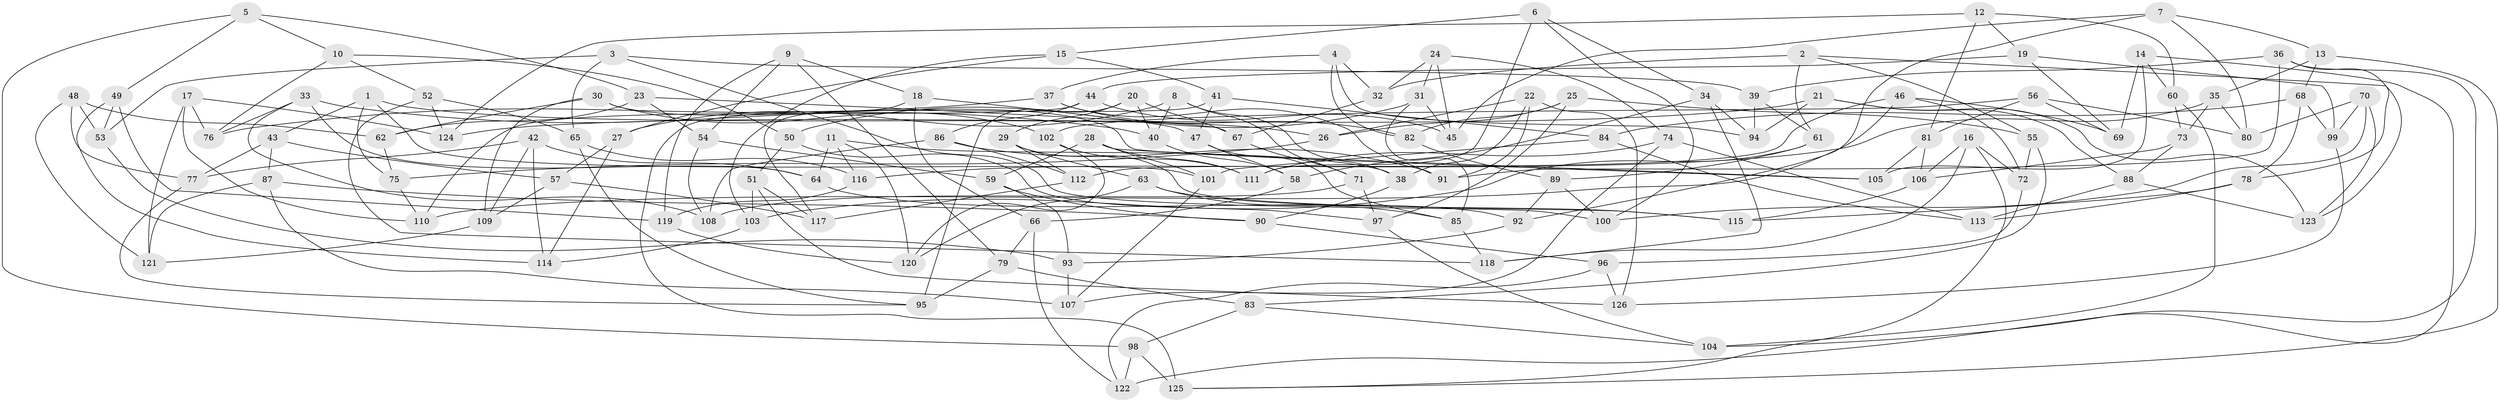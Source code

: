 // coarse degree distribution, {3: 0.14, 5: 0.18, 7: 0.1, 11: 0.04, 4: 0.38, 10: 0.04, 6: 0.02, 8: 0.08, 13: 0.02}
// Generated by graph-tools (version 1.1) at 2025/03/03/04/25 22:03:59]
// undirected, 126 vertices, 252 edges
graph export_dot {
graph [start="1"]
  node [color=gray90,style=filled];
  1;
  2;
  3;
  4;
  5;
  6;
  7;
  8;
  9;
  10;
  11;
  12;
  13;
  14;
  15;
  16;
  17;
  18;
  19;
  20;
  21;
  22;
  23;
  24;
  25;
  26;
  27;
  28;
  29;
  30;
  31;
  32;
  33;
  34;
  35;
  36;
  37;
  38;
  39;
  40;
  41;
  42;
  43;
  44;
  45;
  46;
  47;
  48;
  49;
  50;
  51;
  52;
  53;
  54;
  55;
  56;
  57;
  58;
  59;
  60;
  61;
  62;
  63;
  64;
  65;
  66;
  67;
  68;
  69;
  70;
  71;
  72;
  73;
  74;
  75;
  76;
  77;
  78;
  79;
  80;
  81;
  82;
  83;
  84;
  85;
  86;
  87;
  88;
  89;
  90;
  91;
  92;
  93;
  94;
  95;
  96;
  97;
  98;
  99;
  100;
  101;
  102;
  103;
  104;
  105;
  106;
  107;
  108;
  109;
  110;
  111;
  112;
  113;
  114;
  115;
  116;
  117;
  118;
  119;
  120;
  121;
  122;
  123;
  124;
  125;
  126;
  1 -- 26;
  1 -- 43;
  1 -- 101;
  1 -- 75;
  2 -- 55;
  2 -- 61;
  2 -- 32;
  2 -- 123;
  3 -- 65;
  3 -- 39;
  3 -- 100;
  3 -- 53;
  4 -- 82;
  4 -- 32;
  4 -- 37;
  4 -- 94;
  5 -- 10;
  5 -- 23;
  5 -- 98;
  5 -- 49;
  6 -- 100;
  6 -- 111;
  6 -- 34;
  6 -- 15;
  7 -- 45;
  7 -- 92;
  7 -- 13;
  7 -- 80;
  8 -- 40;
  8 -- 27;
  8 -- 71;
  8 -- 38;
  9 -- 54;
  9 -- 79;
  9 -- 18;
  9 -- 119;
  10 -- 52;
  10 -- 76;
  10 -- 50;
  11 -- 116;
  11 -- 120;
  11 -- 64;
  11 -- 38;
  12 -- 19;
  12 -- 124;
  12 -- 81;
  12 -- 60;
  13 -- 125;
  13 -- 68;
  13 -- 35;
  14 -- 122;
  14 -- 105;
  14 -- 60;
  14 -- 69;
  15 -- 27;
  15 -- 41;
  15 -- 103;
  16 -- 125;
  16 -- 118;
  16 -- 106;
  16 -- 72;
  17 -- 76;
  17 -- 124;
  17 -- 121;
  17 -- 110;
  18 -- 117;
  18 -- 47;
  18 -- 66;
  19 -- 99;
  19 -- 44;
  19 -- 69;
  20 -- 67;
  20 -- 29;
  20 -- 40;
  20 -- 95;
  21 -- 123;
  21 -- 124;
  21 -- 88;
  21 -- 94;
  22 -- 38;
  22 -- 91;
  22 -- 26;
  22 -- 126;
  23 -- 54;
  23 -- 67;
  23 -- 62;
  24 -- 31;
  24 -- 32;
  24 -- 45;
  24 -- 74;
  25 -- 97;
  25 -- 55;
  25 -- 82;
  25 -- 26;
  26 -- 75;
  27 -- 57;
  27 -- 114;
  28 -- 105;
  28 -- 111;
  28 -- 59;
  28 -- 101;
  29 -- 115;
  29 -- 63;
  29 -- 112;
  30 -- 105;
  30 -- 102;
  30 -- 109;
  30 -- 62;
  31 -- 50;
  31 -- 85;
  31 -- 45;
  32 -- 67;
  33 -- 64;
  33 -- 40;
  33 -- 108;
  33 -- 76;
  34 -- 94;
  34 -- 58;
  34 -- 118;
  35 -- 116;
  35 -- 80;
  35 -- 73;
  36 -- 78;
  36 -- 104;
  36 -- 91;
  36 -- 39;
  37 -- 91;
  37 -- 82;
  37 -- 76;
  38 -- 90;
  39 -- 94;
  39 -- 61;
  40 -- 58;
  41 -- 125;
  41 -- 84;
  41 -- 47;
  42 -- 77;
  42 -- 109;
  42 -- 64;
  42 -- 114;
  43 -- 57;
  43 -- 87;
  43 -- 77;
  44 -- 45;
  44 -- 86;
  44 -- 110;
  46 -- 110;
  46 -- 72;
  46 -- 69;
  46 -- 112;
  47 -- 85;
  47 -- 58;
  48 -- 77;
  48 -- 121;
  48 -- 53;
  48 -- 62;
  49 -- 53;
  49 -- 114;
  49 -- 119;
  50 -- 51;
  50 -- 97;
  51 -- 126;
  51 -- 117;
  51 -- 103;
  52 -- 65;
  52 -- 124;
  52 -- 118;
  53 -- 93;
  54 -- 59;
  54 -- 108;
  55 -- 72;
  55 -- 83;
  56 -- 81;
  56 -- 69;
  56 -- 80;
  56 -- 102;
  57 -- 117;
  57 -- 109;
  58 -- 66;
  59 -- 93;
  59 -- 90;
  60 -- 104;
  60 -- 73;
  61 -- 103;
  61 -- 89;
  62 -- 75;
  63 -- 85;
  63 -- 115;
  63 -- 120;
  64 -- 92;
  65 -- 116;
  65 -- 95;
  66 -- 122;
  66 -- 79;
  67 -- 71;
  68 -- 99;
  68 -- 84;
  68 -- 78;
  70 -- 123;
  70 -- 100;
  70 -- 80;
  70 -- 99;
  71 -- 108;
  71 -- 97;
  72 -- 96;
  73 -- 88;
  73 -- 106;
  74 -- 113;
  74 -- 111;
  74 -- 107;
  75 -- 110;
  77 -- 95;
  78 -- 113;
  78 -- 115;
  79 -- 95;
  79 -- 83;
  81 -- 106;
  81 -- 105;
  82 -- 89;
  83 -- 104;
  83 -- 98;
  84 -- 113;
  84 -- 101;
  85 -- 118;
  86 -- 112;
  86 -- 91;
  86 -- 108;
  87 -- 121;
  87 -- 90;
  87 -- 107;
  88 -- 113;
  88 -- 123;
  89 -- 100;
  89 -- 92;
  90 -- 96;
  92 -- 93;
  93 -- 107;
  96 -- 126;
  96 -- 122;
  97 -- 104;
  98 -- 122;
  98 -- 125;
  99 -- 126;
  101 -- 107;
  102 -- 111;
  102 -- 120;
  103 -- 114;
  106 -- 115;
  109 -- 121;
  112 -- 117;
  116 -- 119;
  119 -- 120;
}
